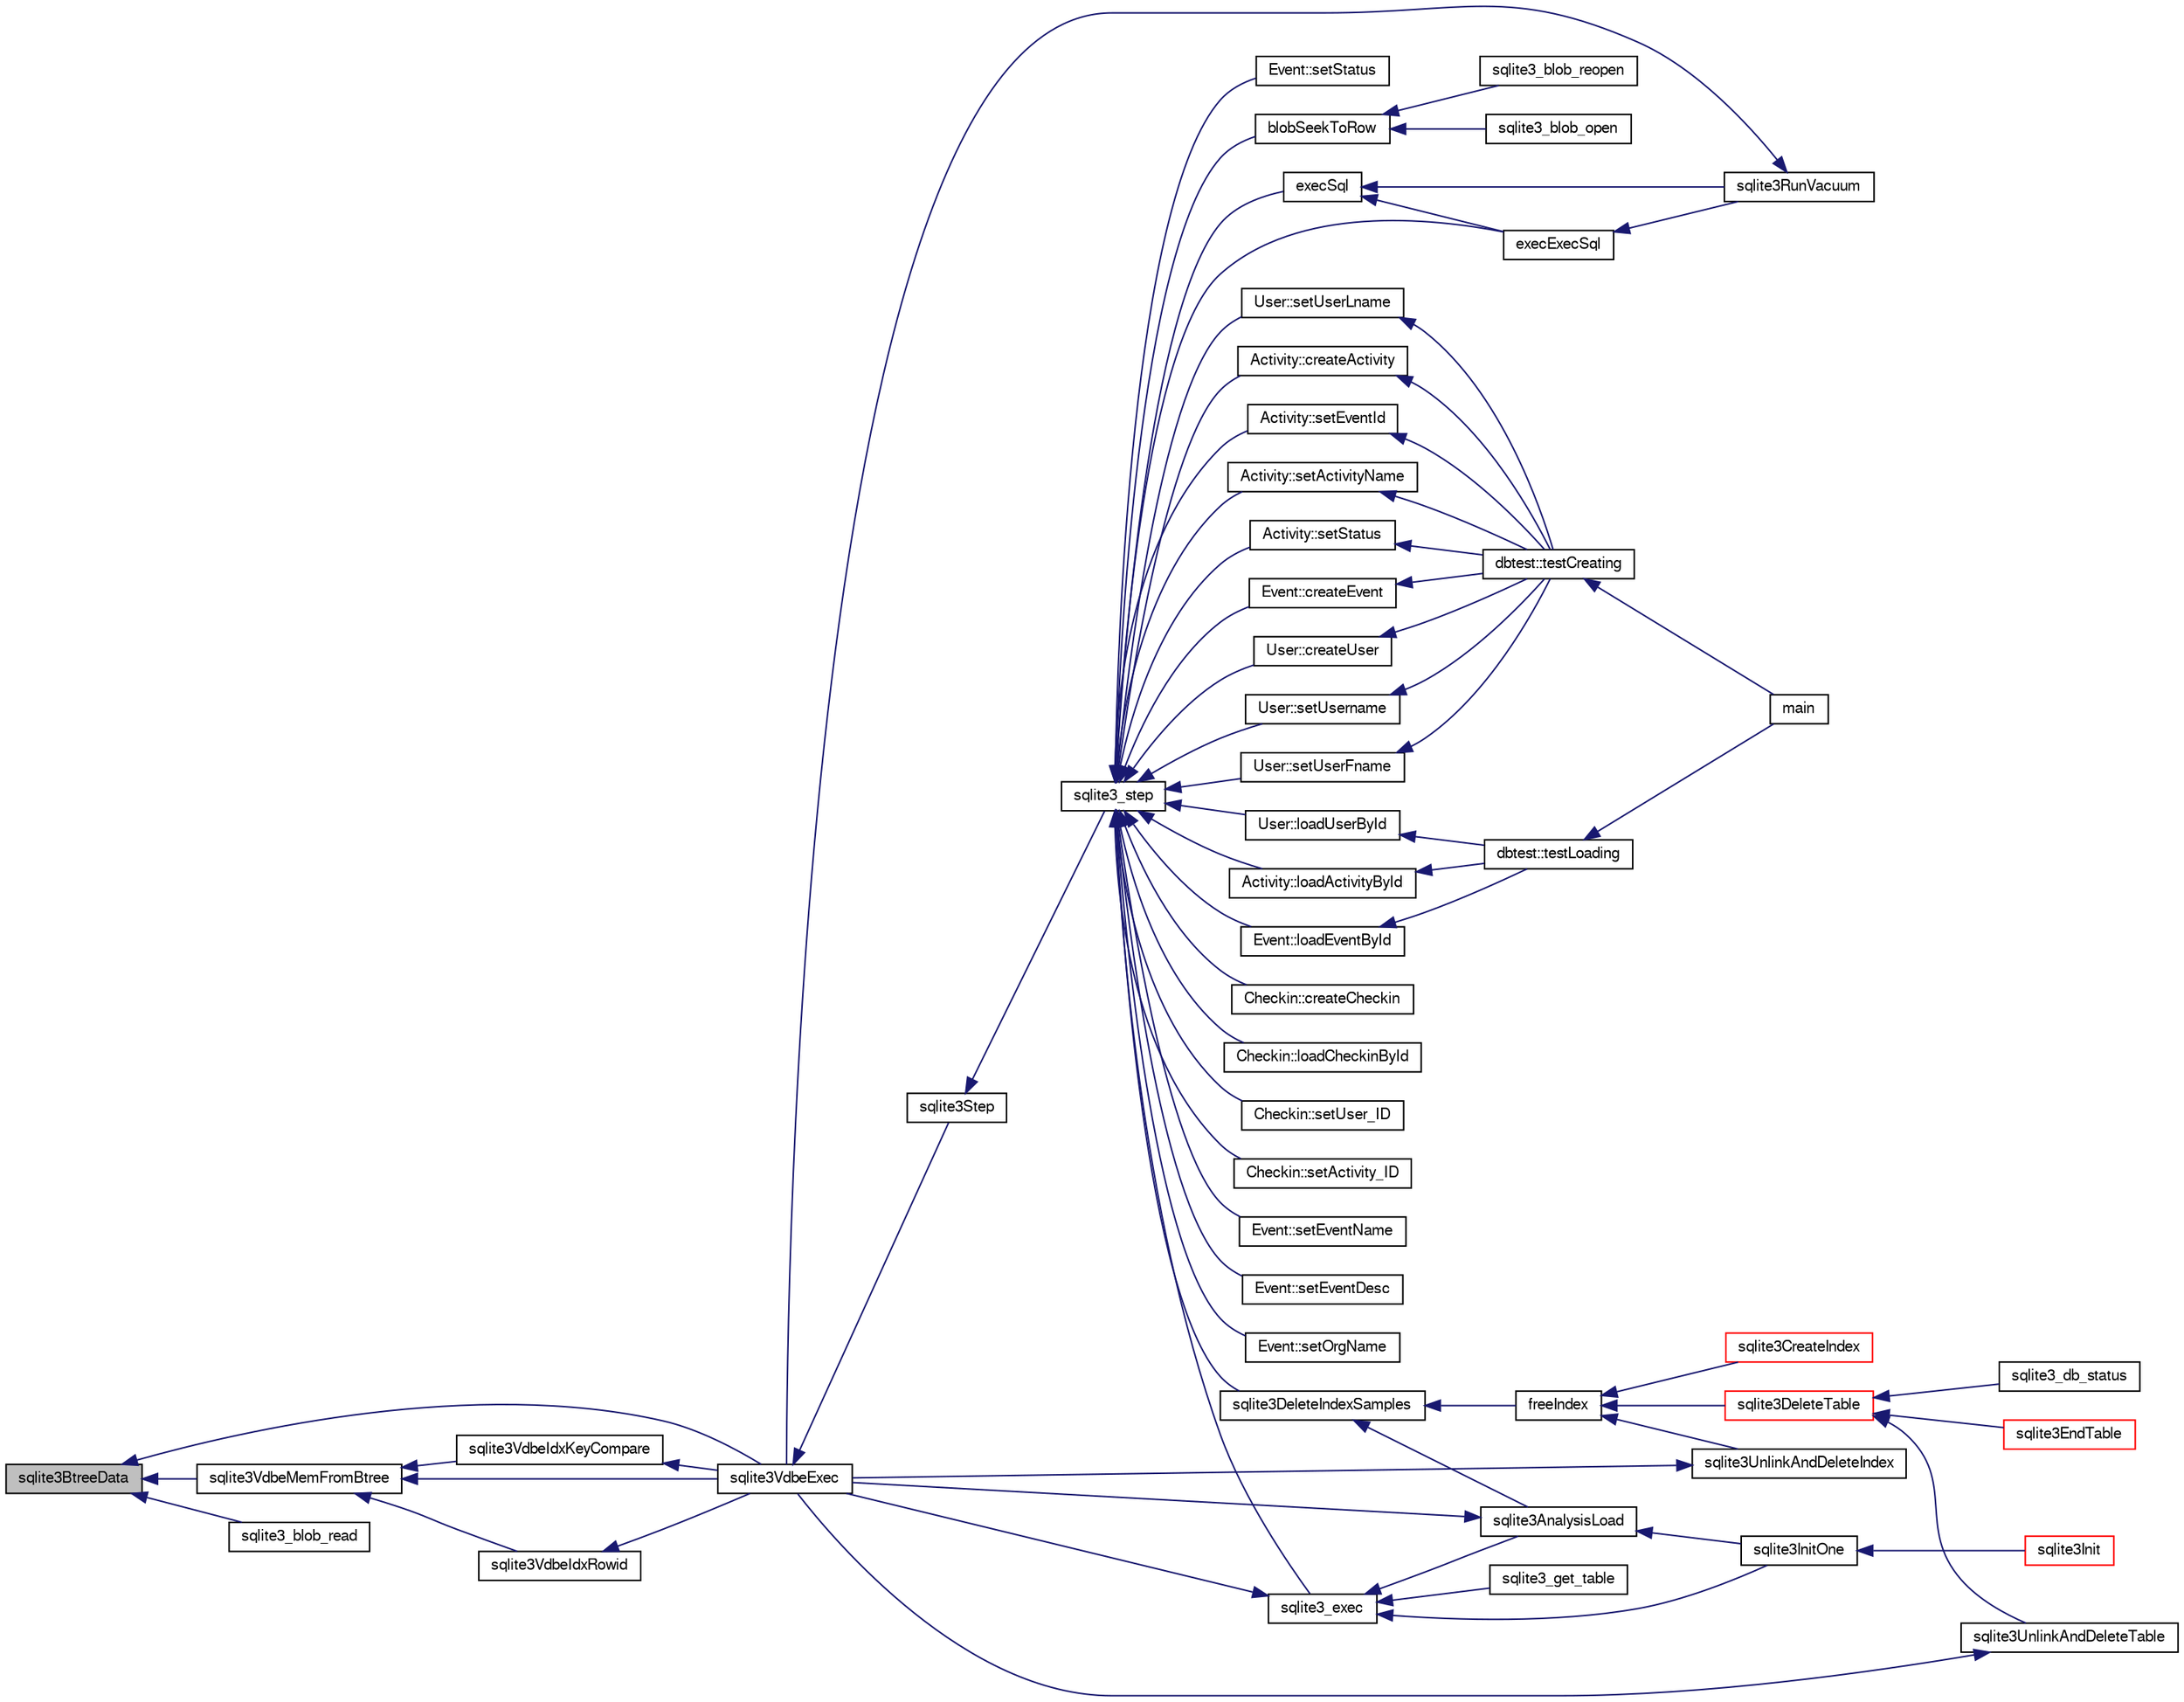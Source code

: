digraph "sqlite3BtreeData"
{
  edge [fontname="FreeSans",fontsize="10",labelfontname="FreeSans",labelfontsize="10"];
  node [fontname="FreeSans",fontsize="10",shape=record];
  rankdir="LR";
  Node446669 [label="sqlite3BtreeData",height=0.2,width=0.4,color="black", fillcolor="grey75", style="filled", fontcolor="black"];
  Node446669 -> Node446670 [dir="back",color="midnightblue",fontsize="10",style="solid",fontname="FreeSans"];
  Node446670 [label="sqlite3VdbeMemFromBtree",height=0.2,width=0.4,color="black", fillcolor="white", style="filled",URL="$sqlite3_8c.html#a2f4630d8648b1bf4ffcda8c6813518d2"];
  Node446670 -> Node446671 [dir="back",color="midnightblue",fontsize="10",style="solid",fontname="FreeSans"];
  Node446671 [label="sqlite3VdbeIdxRowid",height=0.2,width=0.4,color="black", fillcolor="white", style="filled",URL="$sqlite3_8c.html#a1a759afe6bc723418d03214c07ba410f"];
  Node446671 -> Node446672 [dir="back",color="midnightblue",fontsize="10",style="solid",fontname="FreeSans"];
  Node446672 [label="sqlite3VdbeExec",height=0.2,width=0.4,color="black", fillcolor="white", style="filled",URL="$sqlite3_8c.html#a8ce40a614bdc56719c4d642b1e4dfb21"];
  Node446672 -> Node446673 [dir="back",color="midnightblue",fontsize="10",style="solid",fontname="FreeSans"];
  Node446673 [label="sqlite3Step",height=0.2,width=0.4,color="black", fillcolor="white", style="filled",URL="$sqlite3_8c.html#a3f2872e873e2758a4beedad1d5113554"];
  Node446673 -> Node446674 [dir="back",color="midnightblue",fontsize="10",style="solid",fontname="FreeSans"];
  Node446674 [label="sqlite3_step",height=0.2,width=0.4,color="black", fillcolor="white", style="filled",URL="$sqlite3_8h.html#ac1e491ce36b7471eb28387f7d3c74334"];
  Node446674 -> Node446675 [dir="back",color="midnightblue",fontsize="10",style="solid",fontname="FreeSans"];
  Node446675 [label="Activity::createActivity",height=0.2,width=0.4,color="black", fillcolor="white", style="filled",URL="$classActivity.html#a813cc5e52c14ab49b39014c134e3425b"];
  Node446675 -> Node446676 [dir="back",color="midnightblue",fontsize="10",style="solid",fontname="FreeSans"];
  Node446676 [label="dbtest::testCreating",height=0.2,width=0.4,color="black", fillcolor="white", style="filled",URL="$classdbtest.html#a8193e88a7df657069c8a6bd09c8243b7"];
  Node446676 -> Node446677 [dir="back",color="midnightblue",fontsize="10",style="solid",fontname="FreeSans"];
  Node446677 [label="main",height=0.2,width=0.4,color="black", fillcolor="white", style="filled",URL="$test_8cpp.html#ae66f6b31b5ad750f1fe042a706a4e3d4"];
  Node446674 -> Node446678 [dir="back",color="midnightblue",fontsize="10",style="solid",fontname="FreeSans"];
  Node446678 [label="Activity::loadActivityById",height=0.2,width=0.4,color="black", fillcolor="white", style="filled",URL="$classActivity.html#abe4ffb4f08a47212ebf9013259d9e7fd"];
  Node446678 -> Node446679 [dir="back",color="midnightblue",fontsize="10",style="solid",fontname="FreeSans"];
  Node446679 [label="dbtest::testLoading",height=0.2,width=0.4,color="black", fillcolor="white", style="filled",URL="$classdbtest.html#a6f98d82a2c8e2b9040848763504ddae1"];
  Node446679 -> Node446677 [dir="back",color="midnightblue",fontsize="10",style="solid",fontname="FreeSans"];
  Node446674 -> Node446680 [dir="back",color="midnightblue",fontsize="10",style="solid",fontname="FreeSans"];
  Node446680 [label="Activity::setEventId",height=0.2,width=0.4,color="black", fillcolor="white", style="filled",URL="$classActivity.html#adb1d0fd0d08f473e068f0a4086bfa9ca"];
  Node446680 -> Node446676 [dir="back",color="midnightblue",fontsize="10",style="solid",fontname="FreeSans"];
  Node446674 -> Node446681 [dir="back",color="midnightblue",fontsize="10",style="solid",fontname="FreeSans"];
  Node446681 [label="Activity::setActivityName",height=0.2,width=0.4,color="black", fillcolor="white", style="filled",URL="$classActivity.html#a62dc3737b33915a36086f9dd26d16a81"];
  Node446681 -> Node446676 [dir="back",color="midnightblue",fontsize="10",style="solid",fontname="FreeSans"];
  Node446674 -> Node446682 [dir="back",color="midnightblue",fontsize="10",style="solid",fontname="FreeSans"];
  Node446682 [label="Activity::setStatus",height=0.2,width=0.4,color="black", fillcolor="white", style="filled",URL="$classActivity.html#af618135a7738f4d2a7ee147a8ef912ea"];
  Node446682 -> Node446676 [dir="back",color="midnightblue",fontsize="10",style="solid",fontname="FreeSans"];
  Node446674 -> Node446683 [dir="back",color="midnightblue",fontsize="10",style="solid",fontname="FreeSans"];
  Node446683 [label="Checkin::createCheckin",height=0.2,width=0.4,color="black", fillcolor="white", style="filled",URL="$classCheckin.html#a4e40acdf7fff0e607f6de4f24f3a163c"];
  Node446674 -> Node446684 [dir="back",color="midnightblue",fontsize="10",style="solid",fontname="FreeSans"];
  Node446684 [label="Checkin::loadCheckinById",height=0.2,width=0.4,color="black", fillcolor="white", style="filled",URL="$classCheckin.html#a3461f70ea6c68475225f2a07f78a21e0"];
  Node446674 -> Node446685 [dir="back",color="midnightblue",fontsize="10",style="solid",fontname="FreeSans"];
  Node446685 [label="Checkin::setUser_ID",height=0.2,width=0.4,color="black", fillcolor="white", style="filled",URL="$classCheckin.html#a76ab640f4f912876dbebf183db5359c6"];
  Node446674 -> Node446686 [dir="back",color="midnightblue",fontsize="10",style="solid",fontname="FreeSans"];
  Node446686 [label="Checkin::setActivity_ID",height=0.2,width=0.4,color="black", fillcolor="white", style="filled",URL="$classCheckin.html#ab2ff3ec2604ec73a42af25874a00b232"];
  Node446674 -> Node446687 [dir="back",color="midnightblue",fontsize="10",style="solid",fontname="FreeSans"];
  Node446687 [label="Event::createEvent",height=0.2,width=0.4,color="black", fillcolor="white", style="filled",URL="$classEvent.html#a77adb9f4a46ffb32c2d931f0691f5903"];
  Node446687 -> Node446676 [dir="back",color="midnightblue",fontsize="10",style="solid",fontname="FreeSans"];
  Node446674 -> Node446688 [dir="back",color="midnightblue",fontsize="10",style="solid",fontname="FreeSans"];
  Node446688 [label="Event::loadEventById",height=0.2,width=0.4,color="black", fillcolor="white", style="filled",URL="$classEvent.html#afa66cea33f722dbeecb69cc98fdea055"];
  Node446688 -> Node446679 [dir="back",color="midnightblue",fontsize="10",style="solid",fontname="FreeSans"];
  Node446674 -> Node446689 [dir="back",color="midnightblue",fontsize="10",style="solid",fontname="FreeSans"];
  Node446689 [label="Event::setEventName",height=0.2,width=0.4,color="black", fillcolor="white", style="filled",URL="$classEvent.html#a10596b6ca077df05184e30d62b08729d"];
  Node446674 -> Node446690 [dir="back",color="midnightblue",fontsize="10",style="solid",fontname="FreeSans"];
  Node446690 [label="Event::setEventDesc",height=0.2,width=0.4,color="black", fillcolor="white", style="filled",URL="$classEvent.html#ae36b8377dcae792f1c5c4726024c981b"];
  Node446674 -> Node446691 [dir="back",color="midnightblue",fontsize="10",style="solid",fontname="FreeSans"];
  Node446691 [label="Event::setOrgName",height=0.2,width=0.4,color="black", fillcolor="white", style="filled",URL="$classEvent.html#a19aac0f776bd764563a54977656cf680"];
  Node446674 -> Node446692 [dir="back",color="midnightblue",fontsize="10",style="solid",fontname="FreeSans"];
  Node446692 [label="Event::setStatus",height=0.2,width=0.4,color="black", fillcolor="white", style="filled",URL="$classEvent.html#ab0a6b9285af0f4172eb841e2b80f8972"];
  Node446674 -> Node446693 [dir="back",color="midnightblue",fontsize="10",style="solid",fontname="FreeSans"];
  Node446693 [label="blobSeekToRow",height=0.2,width=0.4,color="black", fillcolor="white", style="filled",URL="$sqlite3_8c.html#afff57e13332b98c8a44a7cebe38962ab"];
  Node446693 -> Node446694 [dir="back",color="midnightblue",fontsize="10",style="solid",fontname="FreeSans"];
  Node446694 [label="sqlite3_blob_open",height=0.2,width=0.4,color="black", fillcolor="white", style="filled",URL="$sqlite3_8h.html#adb8ad839a5bdd62a43785132bc7dd518"];
  Node446693 -> Node446695 [dir="back",color="midnightblue",fontsize="10",style="solid",fontname="FreeSans"];
  Node446695 [label="sqlite3_blob_reopen",height=0.2,width=0.4,color="black", fillcolor="white", style="filled",URL="$sqlite3_8h.html#abc77c24fdc0150138490359a94360f7e"];
  Node446674 -> Node446696 [dir="back",color="midnightblue",fontsize="10",style="solid",fontname="FreeSans"];
  Node446696 [label="sqlite3DeleteIndexSamples",height=0.2,width=0.4,color="black", fillcolor="white", style="filled",URL="$sqlite3_8c.html#aaeda0302fbf61397ec009f65bed047ef"];
  Node446696 -> Node446697 [dir="back",color="midnightblue",fontsize="10",style="solid",fontname="FreeSans"];
  Node446697 [label="sqlite3AnalysisLoad",height=0.2,width=0.4,color="black", fillcolor="white", style="filled",URL="$sqlite3_8c.html#a48a2301c27e1d3d68708b9b8761b5a01"];
  Node446697 -> Node446672 [dir="back",color="midnightblue",fontsize="10",style="solid",fontname="FreeSans"];
  Node446697 -> Node446698 [dir="back",color="midnightblue",fontsize="10",style="solid",fontname="FreeSans"];
  Node446698 [label="sqlite3InitOne",height=0.2,width=0.4,color="black", fillcolor="white", style="filled",URL="$sqlite3_8c.html#ac4318b25df65269906b0379251fe9b85"];
  Node446698 -> Node446699 [dir="back",color="midnightblue",fontsize="10",style="solid",fontname="FreeSans"];
  Node446699 [label="sqlite3Init",height=0.2,width=0.4,color="red", fillcolor="white", style="filled",URL="$sqlite3_8c.html#aed74e3dc765631a833f522f425ff5a48"];
  Node446696 -> Node446799 [dir="back",color="midnightblue",fontsize="10",style="solid",fontname="FreeSans"];
  Node446799 [label="freeIndex",height=0.2,width=0.4,color="black", fillcolor="white", style="filled",URL="$sqlite3_8c.html#a00907c99c18d5bcb9d0b38c077146c31"];
  Node446799 -> Node446800 [dir="back",color="midnightblue",fontsize="10",style="solid",fontname="FreeSans"];
  Node446800 [label="sqlite3UnlinkAndDeleteIndex",height=0.2,width=0.4,color="black", fillcolor="white", style="filled",URL="$sqlite3_8c.html#a889f2dcb438c56db37a6d61e9f25e244"];
  Node446800 -> Node446672 [dir="back",color="midnightblue",fontsize="10",style="solid",fontname="FreeSans"];
  Node446799 -> Node446801 [dir="back",color="midnightblue",fontsize="10",style="solid",fontname="FreeSans"];
  Node446801 [label="sqlite3DeleteTable",height=0.2,width=0.4,color="red", fillcolor="white", style="filled",URL="$sqlite3_8c.html#a7fd3d507375a381a3807f92735318973"];
  Node446801 -> Node446802 [dir="back",color="midnightblue",fontsize="10",style="solid",fontname="FreeSans"];
  Node446802 [label="sqlite3_db_status",height=0.2,width=0.4,color="black", fillcolor="white", style="filled",URL="$sqlite3_8h.html#ab64e8333313ee2e44116842711818940"];
  Node446801 -> Node446803 [dir="back",color="midnightblue",fontsize="10",style="solid",fontname="FreeSans"];
  Node446803 [label="sqlite3UnlinkAndDeleteTable",height=0.2,width=0.4,color="black", fillcolor="white", style="filled",URL="$sqlite3_8c.html#a9733677716a49de464f86fff164e9a1b"];
  Node446803 -> Node446672 [dir="back",color="midnightblue",fontsize="10",style="solid",fontname="FreeSans"];
  Node446801 -> Node446714 [dir="back",color="midnightblue",fontsize="10",style="solid",fontname="FreeSans"];
  Node446714 [label="sqlite3EndTable",height=0.2,width=0.4,color="red", fillcolor="white", style="filled",URL="$sqlite3_8c.html#a7b5f2c66c0f0b6f819d970ca389768b0"];
  Node446799 -> Node446711 [dir="back",color="midnightblue",fontsize="10",style="solid",fontname="FreeSans"];
  Node446711 [label="sqlite3CreateIndex",height=0.2,width=0.4,color="red", fillcolor="white", style="filled",URL="$sqlite3_8c.html#a8dbe5e590ab6c58a8c45f34f7c81e825"];
  Node446674 -> Node446865 [dir="back",color="midnightblue",fontsize="10",style="solid",fontname="FreeSans"];
  Node446865 [label="sqlite3_exec",height=0.2,width=0.4,color="black", fillcolor="white", style="filled",URL="$sqlite3_8h.html#a97487ec8150e0bcc8fa392ab8f0e24db"];
  Node446865 -> Node446672 [dir="back",color="midnightblue",fontsize="10",style="solid",fontname="FreeSans"];
  Node446865 -> Node446697 [dir="back",color="midnightblue",fontsize="10",style="solid",fontname="FreeSans"];
  Node446865 -> Node446698 [dir="back",color="midnightblue",fontsize="10",style="solid",fontname="FreeSans"];
  Node446865 -> Node446866 [dir="back",color="midnightblue",fontsize="10",style="solid",fontname="FreeSans"];
  Node446866 [label="sqlite3_get_table",height=0.2,width=0.4,color="black", fillcolor="white", style="filled",URL="$sqlite3_8h.html#a5effeac4e12df57beaa35c5be1f61579"];
  Node446674 -> Node446856 [dir="back",color="midnightblue",fontsize="10",style="solid",fontname="FreeSans"];
  Node446856 [label="execSql",height=0.2,width=0.4,color="black", fillcolor="white", style="filled",URL="$sqlite3_8c.html#a7d16651b98a110662f4c265eff0246cb"];
  Node446856 -> Node446857 [dir="back",color="midnightblue",fontsize="10",style="solid",fontname="FreeSans"];
  Node446857 [label="execExecSql",height=0.2,width=0.4,color="black", fillcolor="white", style="filled",URL="$sqlite3_8c.html#ac1be09a6c047f21133d16378d301e0d4"];
  Node446857 -> Node446858 [dir="back",color="midnightblue",fontsize="10",style="solid",fontname="FreeSans"];
  Node446858 [label="sqlite3RunVacuum",height=0.2,width=0.4,color="black", fillcolor="white", style="filled",URL="$sqlite3_8c.html#a5e83ddc7b3e7e8e79ad5d1fc92de1d2f"];
  Node446858 -> Node446672 [dir="back",color="midnightblue",fontsize="10",style="solid",fontname="FreeSans"];
  Node446856 -> Node446858 [dir="back",color="midnightblue",fontsize="10",style="solid",fontname="FreeSans"];
  Node446674 -> Node446857 [dir="back",color="midnightblue",fontsize="10",style="solid",fontname="FreeSans"];
  Node446674 -> Node446859 [dir="back",color="midnightblue",fontsize="10",style="solid",fontname="FreeSans"];
  Node446859 [label="User::createUser",height=0.2,width=0.4,color="black", fillcolor="white", style="filled",URL="$classUser.html#a22ed673939e8cc0a136130b809bba513"];
  Node446859 -> Node446676 [dir="back",color="midnightblue",fontsize="10",style="solid",fontname="FreeSans"];
  Node446674 -> Node446860 [dir="back",color="midnightblue",fontsize="10",style="solid",fontname="FreeSans"];
  Node446860 [label="User::loadUserById",height=0.2,width=0.4,color="black", fillcolor="white", style="filled",URL="$classUser.html#a863377665b7fb83c5547dcf9727f5092"];
  Node446860 -> Node446679 [dir="back",color="midnightblue",fontsize="10",style="solid",fontname="FreeSans"];
  Node446674 -> Node446861 [dir="back",color="midnightblue",fontsize="10",style="solid",fontname="FreeSans"];
  Node446861 [label="User::setUsername",height=0.2,width=0.4,color="black", fillcolor="white", style="filled",URL="$classUser.html#aa0497022a136cb78de785b0a39ae60b1"];
  Node446861 -> Node446676 [dir="back",color="midnightblue",fontsize="10",style="solid",fontname="FreeSans"];
  Node446674 -> Node446862 [dir="back",color="midnightblue",fontsize="10",style="solid",fontname="FreeSans"];
  Node446862 [label="User::setUserFname",height=0.2,width=0.4,color="black", fillcolor="white", style="filled",URL="$classUser.html#a72657eb55cd0ca437b4841a43f19912f"];
  Node446862 -> Node446676 [dir="back",color="midnightblue",fontsize="10",style="solid",fontname="FreeSans"];
  Node446674 -> Node446863 [dir="back",color="midnightblue",fontsize="10",style="solid",fontname="FreeSans"];
  Node446863 [label="User::setUserLname",height=0.2,width=0.4,color="black", fillcolor="white", style="filled",URL="$classUser.html#aa25973387e5afe1aa6f60dd6545e33b5"];
  Node446863 -> Node446676 [dir="back",color="midnightblue",fontsize="10",style="solid",fontname="FreeSans"];
  Node446670 -> Node446933 [dir="back",color="midnightblue",fontsize="10",style="solid",fontname="FreeSans"];
  Node446933 [label="sqlite3VdbeIdxKeyCompare",height=0.2,width=0.4,color="black", fillcolor="white", style="filled",URL="$sqlite3_8c.html#a633ec6b384086f70ef61b64a5269afc9"];
  Node446933 -> Node446672 [dir="back",color="midnightblue",fontsize="10",style="solid",fontname="FreeSans"];
  Node446670 -> Node446672 [dir="back",color="midnightblue",fontsize="10",style="solid",fontname="FreeSans"];
  Node446669 -> Node446672 [dir="back",color="midnightblue",fontsize="10",style="solid",fontname="FreeSans"];
  Node446669 -> Node446897 [dir="back",color="midnightblue",fontsize="10",style="solid",fontname="FreeSans"];
  Node446897 [label="sqlite3_blob_read",height=0.2,width=0.4,color="black", fillcolor="white", style="filled",URL="$sqlite3_8h.html#ae63f397da378931a64a597069ce3532a"];
}
